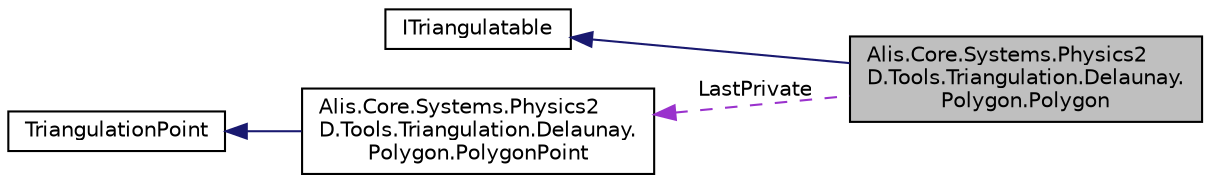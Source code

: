 digraph "Alis.Core.Systems.Physics2D.Tools.Triangulation.Delaunay.Polygon.Polygon"
{
 // LATEX_PDF_SIZE
  edge [fontname="Helvetica",fontsize="10",labelfontname="Helvetica",labelfontsize="10"];
  node [fontname="Helvetica",fontsize="10",shape=record];
  rankdir="LR";
  Node1 [label="Alis.Core.Systems.Physics2\lD.Tools.Triangulation.Delaunay.\lPolygon.Polygon",height=0.2,width=0.4,color="black", fillcolor="grey75", style="filled", fontcolor="black",tooltip="The polygon class"];
  Node2 -> Node1 [dir="back",color="midnightblue",fontsize="10",style="solid",fontname="Helvetica"];
  Node2 [label="ITriangulatable",height=0.2,width=0.4,color="black", fillcolor="white", style="filled",URL="$interface_alis_1_1_core_1_1_systems_1_1_physics2_d_1_1_tools_1_1_triangulation_1_1_delaunay_1_1_i_triangulatable.html",tooltip="The triangulatable interface"];
  Node3 -> Node1 [dir="back",color="darkorchid3",fontsize="10",style="dashed",label=" LastPrivate" ,fontname="Helvetica"];
  Node3 [label="Alis.Core.Systems.Physics2\lD.Tools.Triangulation.Delaunay.\lPolygon.PolygonPoint",height=0.2,width=0.4,color="black", fillcolor="white", style="filled",URL="$class_alis_1_1_core_1_1_systems_1_1_physics2_d_1_1_tools_1_1_triangulation_1_1_delaunay_1_1_polygon_1_1_polygon_point.html",tooltip="The polygon point class"];
  Node4 -> Node3 [dir="back",color="midnightblue",fontsize="10",style="solid",fontname="Helvetica"];
  Node4 [label="TriangulationPoint",height=0.2,width=0.4,color="black", fillcolor="white", style="filled",URL="$class_alis_1_1_core_1_1_systems_1_1_physics2_d_1_1_tools_1_1_triangulation_1_1_delaunay_1_1_triangulation_point.html",tooltip="The triangulation point class"];
}
